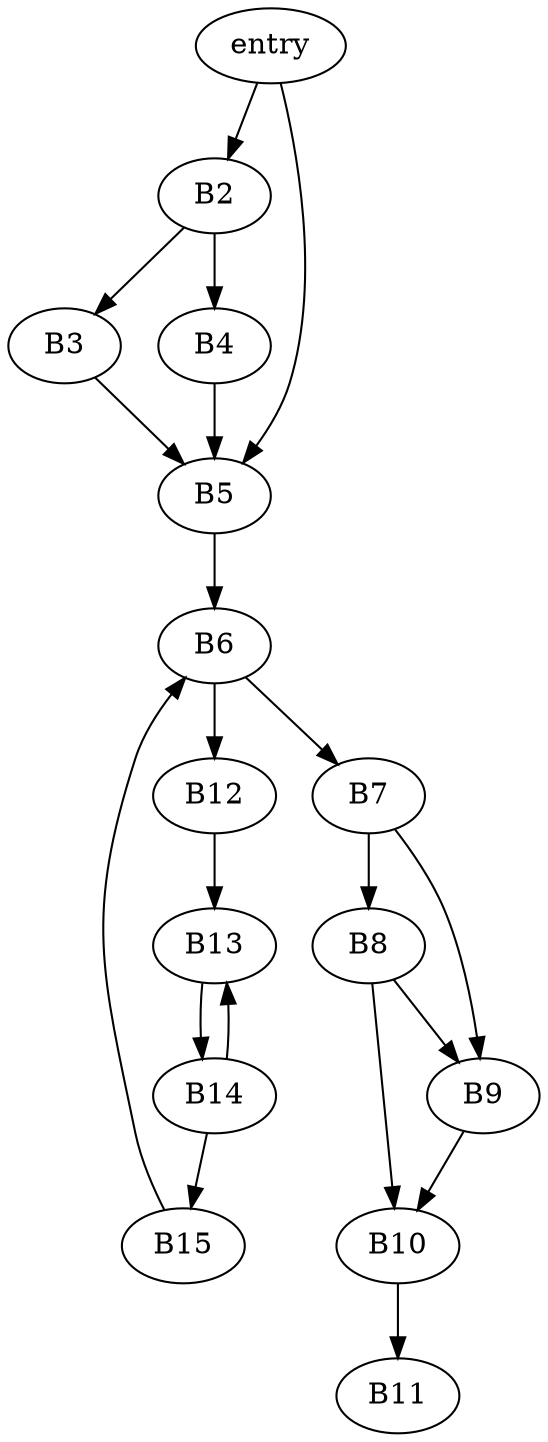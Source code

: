 // Sample taken from Fig. 2 in C. Cifuentes' Structuring decompiled graphs [1].
//
// [1]: https://pdfs.semanticscholar.org/48bf/d31773af7b67f9d1b003b8b8ac889f08271f.pdf

digraph G {
	// Node definitions.
	B1 [label=entry];
	B10;
	B11;
	B12;
	B13;
	B14;
	B15;
	B2;
	B3;
	B4;
	B5;
	B6;
	B7;
	B8;
	B9;

	// Edge definitions.
	B1 -> B2;
	B1 -> B5;
	B10 -> B11;
	B12 -> B13;
	B13 -> B14;
	B14 -> B13;
	B14 -> B15;
	B15 -> B6;
	B2 -> B3;
	B2 -> B4;
	B3 -> B5;
	B4 -> B5;
	B5 -> B6;
	B6 -> B12;
	B6 -> B7;
	B7 -> B8;
	B7 -> B9;
	B8 -> B10;
	B8 -> B9;
	B9 -> B10;
}
